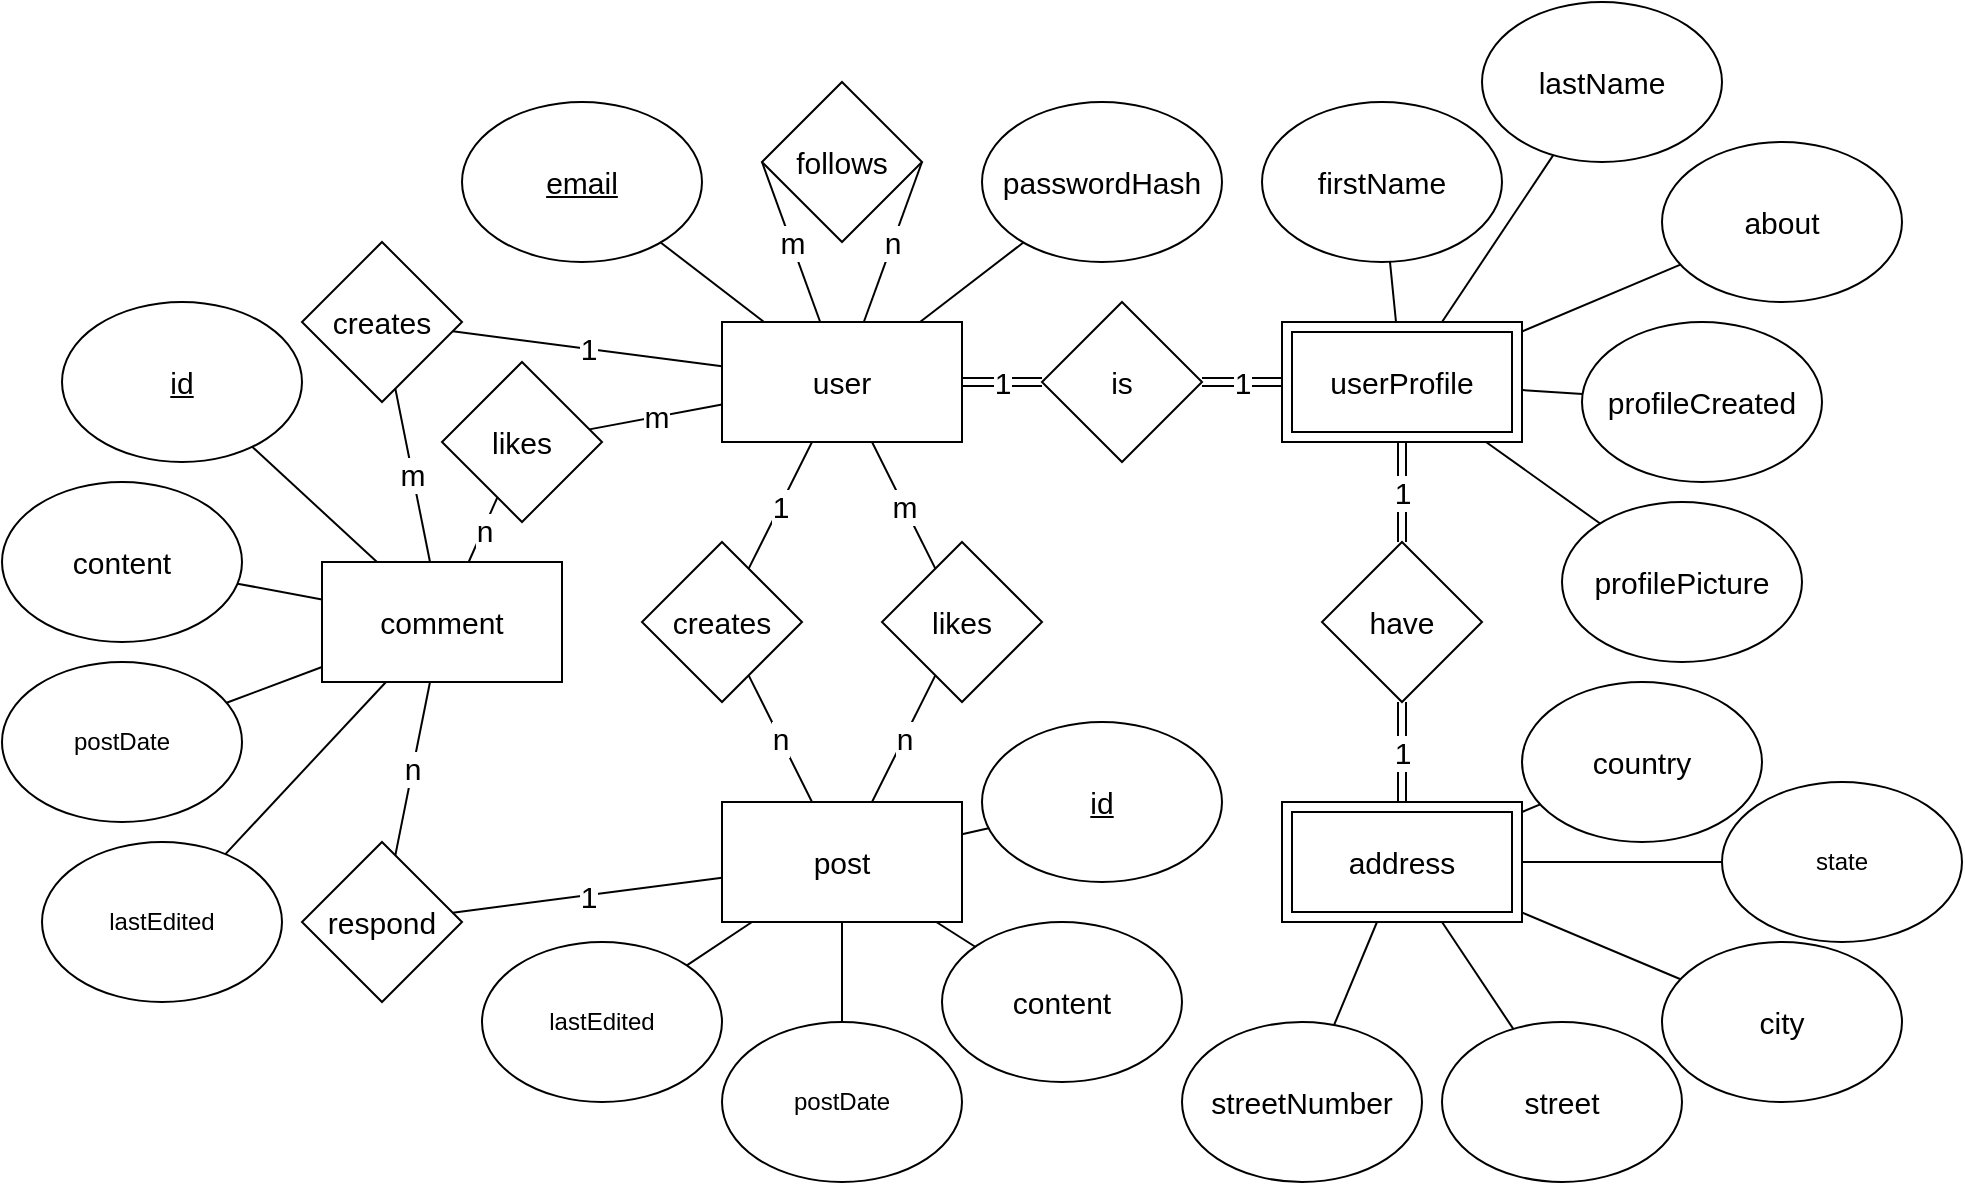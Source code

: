 <mxfile version="14.4.6" type="github">
  <diagram id="MEJKP9v4bqbGwgVvIlsf" name="Page-1">
    <mxGraphModel dx="1186" dy="730" grid="1" gridSize="10" guides="1" tooltips="1" connect="1" arrows="1" fold="1" page="1" pageScale="1" pageWidth="2000" pageHeight="2000" math="0" shadow="0">
      <root>
        <mxCell id="0" />
        <mxCell id="1" parent="0" />
        <mxCell id="7tLrLcJMLmvO0vqBCrBO-10" value="m" style="edgeStyle=none;orthogonalLoop=1;jettySize=auto;html=1;endArrow=none;fontSize=15;" edge="1" parent="1" source="7tLrLcJMLmvO0vqBCrBO-4" target="7tLrLcJMLmvO0vqBCrBO-9">
          <mxGeometry relative="1" as="geometry" />
        </mxCell>
        <mxCell id="7tLrLcJMLmvO0vqBCrBO-14" value="n" style="edgeStyle=none;orthogonalLoop=1;jettySize=auto;html=1;endArrow=none;entryX=1;entryY=0.5;entryDx=0;entryDy=0;fontSize=15;" edge="1" parent="1" source="7tLrLcJMLmvO0vqBCrBO-4" target="7tLrLcJMLmvO0vqBCrBO-13">
          <mxGeometry relative="1" as="geometry">
            <mxPoint x="670" y="230" as="targetPoint" />
          </mxGeometry>
        </mxCell>
        <mxCell id="7tLrLcJMLmvO0vqBCrBO-33" value="1" style="edgeStyle=none;orthogonalLoop=1;jettySize=auto;html=1;endArrow=none;fontSize=15;" edge="1" parent="1" source="7tLrLcJMLmvO0vqBCrBO-4" target="7tLrLcJMLmvO0vqBCrBO-27">
          <mxGeometry relative="1" as="geometry" />
        </mxCell>
        <mxCell id="7tLrLcJMLmvO0vqBCrBO-52" style="edgeStyle=none;orthogonalLoop=1;jettySize=auto;html=1;endArrow=none;fontSize=15;" edge="1" parent="1" source="7tLrLcJMLmvO0vqBCrBO-4" target="7tLrLcJMLmvO0vqBCrBO-53">
          <mxGeometry relative="1" as="geometry">
            <mxPoint x="730" y="230" as="targetPoint" />
          </mxGeometry>
        </mxCell>
        <mxCell id="7tLrLcJMLmvO0vqBCrBO-4" value="user" style="rounded=0;whiteSpace=wrap;html=1;fontSize=15;" vertex="1" parent="1">
          <mxGeometry x="560" y="290" width="120" height="60" as="geometry" />
        </mxCell>
        <mxCell id="7tLrLcJMLmvO0vqBCrBO-11" value="n" style="edgeStyle=none;orthogonalLoop=1;jettySize=auto;html=1;endArrow=none;fontSize=15;" edge="1" parent="1" source="7tLrLcJMLmvO0vqBCrBO-5" target="7tLrLcJMLmvO0vqBCrBO-6">
          <mxGeometry relative="1" as="geometry" />
        </mxCell>
        <mxCell id="7tLrLcJMLmvO0vqBCrBO-12" value="n" style="edgeStyle=none;orthogonalLoop=1;jettySize=auto;html=1;endArrow=none;fontSize=15;" edge="1" parent="1" source="7tLrLcJMLmvO0vqBCrBO-5" target="7tLrLcJMLmvO0vqBCrBO-9">
          <mxGeometry relative="1" as="geometry" />
        </mxCell>
        <mxCell id="7tLrLcJMLmvO0vqBCrBO-78" value="" style="edgeStyle=none;orthogonalLoop=1;jettySize=auto;html=1;endArrow=none;fontSize=15;" edge="1" parent="1" source="7tLrLcJMLmvO0vqBCrBO-5" target="7tLrLcJMLmvO0vqBCrBO-77">
          <mxGeometry relative="1" as="geometry" />
        </mxCell>
        <mxCell id="7tLrLcJMLmvO0vqBCrBO-80" value="" style="edgeStyle=none;orthogonalLoop=1;jettySize=auto;html=1;endArrow=none;fontSize=15;" edge="1" parent="1" source="7tLrLcJMLmvO0vqBCrBO-5" target="7tLrLcJMLmvO0vqBCrBO-79">
          <mxGeometry relative="1" as="geometry" />
        </mxCell>
        <mxCell id="7tLrLcJMLmvO0vqBCrBO-82" style="edgeStyle=none;orthogonalLoop=1;jettySize=auto;html=1;endArrow=none;fontSize=15;" edge="1" parent="1" source="7tLrLcJMLmvO0vqBCrBO-5" target="7tLrLcJMLmvO0vqBCrBO-83">
          <mxGeometry relative="1" as="geometry">
            <mxPoint x="600" y="660" as="targetPoint" />
          </mxGeometry>
        </mxCell>
        <mxCell id="7tLrLcJMLmvO0vqBCrBO-84" style="edgeStyle=none;orthogonalLoop=1;jettySize=auto;html=1;endArrow=none;fontSize=15;" edge="1" parent="1" source="7tLrLcJMLmvO0vqBCrBO-5" target="7tLrLcJMLmvO0vqBCrBO-85">
          <mxGeometry relative="1" as="geometry">
            <mxPoint x="480" y="650" as="targetPoint" />
          </mxGeometry>
        </mxCell>
        <mxCell id="7tLrLcJMLmvO0vqBCrBO-5" value="post" style="rounded=0;whiteSpace=wrap;html=1;fontSize=15;" vertex="1" parent="1">
          <mxGeometry x="560" y="530" width="120" height="60" as="geometry" />
        </mxCell>
        <mxCell id="7tLrLcJMLmvO0vqBCrBO-6" value="creates" style="rhombus;whiteSpace=wrap;html=1;rounded=0;fontSize=15;" vertex="1" parent="1">
          <mxGeometry x="520" y="400" width="80" height="80" as="geometry" />
        </mxCell>
        <mxCell id="7tLrLcJMLmvO0vqBCrBO-8" value="1" style="endArrow=none;html=1;fontSize=15;" edge="1" parent="1" source="7tLrLcJMLmvO0vqBCrBO-6" target="7tLrLcJMLmvO0vqBCrBO-4">
          <mxGeometry width="50" height="50" relative="1" as="geometry">
            <mxPoint x="770" y="660" as="sourcePoint" />
            <mxPoint x="820" y="610" as="targetPoint" />
          </mxGeometry>
        </mxCell>
        <mxCell id="7tLrLcJMLmvO0vqBCrBO-9" value="likes" style="rhombus;whiteSpace=wrap;html=1;rounded=0;fontSize=15;" vertex="1" parent="1">
          <mxGeometry x="640" y="400" width="80" height="80" as="geometry" />
        </mxCell>
        <mxCell id="7tLrLcJMLmvO0vqBCrBO-15" value="m" style="edgeStyle=none;orthogonalLoop=1;jettySize=auto;html=1;endArrow=none;exitX=0;exitY=0.5;exitDx=0;exitDy=0;fontSize=15;" edge="1" parent="1" source="7tLrLcJMLmvO0vqBCrBO-13" target="7tLrLcJMLmvO0vqBCrBO-4">
          <mxGeometry relative="1" as="geometry" />
        </mxCell>
        <mxCell id="7tLrLcJMLmvO0vqBCrBO-13" value="follows" style="rhombus;whiteSpace=wrap;html=1;rounded=0;fontSize=15;" vertex="1" parent="1">
          <mxGeometry x="580" y="170" width="80" height="80" as="geometry" />
        </mxCell>
        <mxCell id="7tLrLcJMLmvO0vqBCrBO-21" value="1" style="edgeStyle=none;orthogonalLoop=1;jettySize=auto;html=1;endArrow=none;fontSize=15;shape=link;" edge="1" parent="1" source="7tLrLcJMLmvO0vqBCrBO-16" target="7tLrLcJMLmvO0vqBCrBO-19">
          <mxGeometry relative="1" as="geometry" />
        </mxCell>
        <mxCell id="7tLrLcJMLmvO0vqBCrBO-45" value="1" style="edgeStyle=none;orthogonalLoop=1;jettySize=auto;html=1;endArrow=none;fontSize=15;shape=link;" edge="1" parent="1" source="7tLrLcJMLmvO0vqBCrBO-16" target="7tLrLcJMLmvO0vqBCrBO-44">
          <mxGeometry relative="1" as="geometry" />
        </mxCell>
        <mxCell id="7tLrLcJMLmvO0vqBCrBO-55" value="" style="edgeStyle=none;orthogonalLoop=1;jettySize=auto;html=1;endArrow=none;fontSize=15;" edge="1" parent="1" source="7tLrLcJMLmvO0vqBCrBO-16" target="7tLrLcJMLmvO0vqBCrBO-54">
          <mxGeometry relative="1" as="geometry" />
        </mxCell>
        <mxCell id="7tLrLcJMLmvO0vqBCrBO-57" style="edgeStyle=none;orthogonalLoop=1;jettySize=auto;html=1;endArrow=none;fontSize=15;" edge="1" parent="1" source="7tLrLcJMLmvO0vqBCrBO-16" target="7tLrLcJMLmvO0vqBCrBO-58">
          <mxGeometry relative="1" as="geometry">
            <mxPoint x="1050" y="260" as="targetPoint" />
          </mxGeometry>
        </mxCell>
        <mxCell id="7tLrLcJMLmvO0vqBCrBO-59" style="edgeStyle=none;orthogonalLoop=1;jettySize=auto;html=1;endArrow=none;fontSize=15;" edge="1" parent="1" source="7tLrLcJMLmvO0vqBCrBO-16" target="7tLrLcJMLmvO0vqBCrBO-60">
          <mxGeometry relative="1" as="geometry">
            <mxPoint x="1040" y="340" as="targetPoint" />
          </mxGeometry>
        </mxCell>
        <mxCell id="7tLrLcJMLmvO0vqBCrBO-16" value="userProfile" style="shape=ext;margin=3;double=1;whiteSpace=wrap;html=1;align=center;fontSize=15;" vertex="1" parent="1">
          <mxGeometry x="840" y="290" width="120" height="60" as="geometry" />
        </mxCell>
        <mxCell id="7tLrLcJMLmvO0vqBCrBO-47" value="1" style="edgeStyle=none;shape=link;orthogonalLoop=1;jettySize=auto;html=1;endArrow=none;fontSize=15;" edge="1" parent="1" source="7tLrLcJMLmvO0vqBCrBO-19" target="7tLrLcJMLmvO0vqBCrBO-4">
          <mxGeometry relative="1" as="geometry" />
        </mxCell>
        <mxCell id="7tLrLcJMLmvO0vqBCrBO-19" value="is" style="rhombus;whiteSpace=wrap;html=1;rounded=0;fontSize=15;" vertex="1" parent="1">
          <mxGeometry x="720" y="280" width="80" height="80" as="geometry" />
        </mxCell>
        <mxCell id="7tLrLcJMLmvO0vqBCrBO-46" value="1" style="edgeStyle=none;orthogonalLoop=1;jettySize=auto;html=1;endArrow=none;fontSize=15;shape=link;" edge="1" parent="1" source="7tLrLcJMLmvO0vqBCrBO-48" target="7tLrLcJMLmvO0vqBCrBO-44">
          <mxGeometry relative="1" as="geometry">
            <mxPoint x="900" y="530" as="sourcePoint" />
          </mxGeometry>
        </mxCell>
        <mxCell id="7tLrLcJMLmvO0vqBCrBO-29" value="n" style="edgeStyle=none;orthogonalLoop=1;jettySize=auto;html=1;endArrow=none;fontSize=15;" edge="1" parent="1" source="7tLrLcJMLmvO0vqBCrBO-25" target="7tLrLcJMLmvO0vqBCrBO-28">
          <mxGeometry relative="1" as="geometry" />
        </mxCell>
        <mxCell id="7tLrLcJMLmvO0vqBCrBO-87" value="" style="edgeStyle=none;orthogonalLoop=1;jettySize=auto;html=1;endArrow=none;fontSize=15;" edge="1" parent="1" source="7tLrLcJMLmvO0vqBCrBO-25" target="7tLrLcJMLmvO0vqBCrBO-86">
          <mxGeometry relative="1" as="geometry" />
        </mxCell>
        <mxCell id="7tLrLcJMLmvO0vqBCrBO-89" value="" style="edgeStyle=none;orthogonalLoop=1;jettySize=auto;html=1;endArrow=none;fontSize=15;" edge="1" parent="1" source="7tLrLcJMLmvO0vqBCrBO-25" target="7tLrLcJMLmvO0vqBCrBO-88">
          <mxGeometry relative="1" as="geometry" />
        </mxCell>
        <mxCell id="7tLrLcJMLmvO0vqBCrBO-90" style="edgeStyle=none;orthogonalLoop=1;jettySize=auto;html=1;endArrow=none;fontSize=15;" edge="1" parent="1" source="7tLrLcJMLmvO0vqBCrBO-25" target="7tLrLcJMLmvO0vqBCrBO-91">
          <mxGeometry relative="1" as="geometry">
            <mxPoint x="260" y="520" as="targetPoint" />
          </mxGeometry>
        </mxCell>
        <mxCell id="7tLrLcJMLmvO0vqBCrBO-92" style="edgeStyle=none;orthogonalLoop=1;jettySize=auto;html=1;endArrow=none;fontSize=15;" edge="1" parent="1" source="7tLrLcJMLmvO0vqBCrBO-25" target="7tLrLcJMLmvO0vqBCrBO-93">
          <mxGeometry relative="1" as="geometry">
            <mxPoint x="290" y="580" as="targetPoint" />
          </mxGeometry>
        </mxCell>
        <mxCell id="7tLrLcJMLmvO0vqBCrBO-25" value="comment" style="rounded=0;whiteSpace=wrap;html=1;fontSize=15;" vertex="1" parent="1">
          <mxGeometry x="360" y="410" width="120" height="60" as="geometry" />
        </mxCell>
        <mxCell id="7tLrLcJMLmvO0vqBCrBO-30" value="m" style="edgeStyle=none;orthogonalLoop=1;jettySize=auto;html=1;endArrow=none;fontSize=15;" edge="1" parent="1" source="7tLrLcJMLmvO0vqBCrBO-27" target="7tLrLcJMLmvO0vqBCrBO-25">
          <mxGeometry relative="1" as="geometry" />
        </mxCell>
        <mxCell id="7tLrLcJMLmvO0vqBCrBO-27" value="creates" style="rhombus;whiteSpace=wrap;html=1;fontSize=15;" vertex="1" parent="1">
          <mxGeometry x="350" y="250" width="80" height="80" as="geometry" />
        </mxCell>
        <mxCell id="7tLrLcJMLmvO0vqBCrBO-32" value="1" style="edgeStyle=none;orthogonalLoop=1;jettySize=auto;html=1;endArrow=none;fontSize=15;" edge="1" parent="1" source="7tLrLcJMLmvO0vqBCrBO-28" target="7tLrLcJMLmvO0vqBCrBO-5">
          <mxGeometry relative="1" as="geometry" />
        </mxCell>
        <mxCell id="7tLrLcJMLmvO0vqBCrBO-28" value="respond" style="rhombus;whiteSpace=wrap;html=1;fontSize=15;" vertex="1" parent="1">
          <mxGeometry x="350" y="550" width="80" height="80" as="geometry" />
        </mxCell>
        <mxCell id="7tLrLcJMLmvO0vqBCrBO-35" value="m" style="edgeStyle=none;orthogonalLoop=1;jettySize=auto;html=1;endArrow=none;fontSize=15;" edge="1" parent="1" target="7tLrLcJMLmvO0vqBCrBO-37" source="7tLrLcJMLmvO0vqBCrBO-4">
          <mxGeometry relative="1" as="geometry">
            <mxPoint x="610" y="395" as="sourcePoint" />
          </mxGeometry>
        </mxCell>
        <mxCell id="7tLrLcJMLmvO0vqBCrBO-36" value="n" style="edgeStyle=none;orthogonalLoop=1;jettySize=auto;html=1;endArrow=none;fontSize=15;" edge="1" parent="1" source="7tLrLcJMLmvO0vqBCrBO-37" target="7tLrLcJMLmvO0vqBCrBO-25">
          <mxGeometry relative="1" as="geometry">
            <mxPoint x="445" y="440" as="targetPoint" />
          </mxGeometry>
        </mxCell>
        <mxCell id="7tLrLcJMLmvO0vqBCrBO-37" value="likes" style="rhombus;whiteSpace=wrap;html=1;fontSize=15;" vertex="1" parent="1">
          <mxGeometry x="420" y="310" width="80" height="80" as="geometry" />
        </mxCell>
        <mxCell id="7tLrLcJMLmvO0vqBCrBO-44" value="have" style="rhombus;whiteSpace=wrap;html=1;fontSize=15;" vertex="1" parent="1">
          <mxGeometry x="860" y="400" width="80" height="80" as="geometry" />
        </mxCell>
        <mxCell id="7tLrLcJMLmvO0vqBCrBO-68" value="" style="edgeStyle=none;orthogonalLoop=1;jettySize=auto;html=1;endArrow=none;fontSize=15;" edge="1" parent="1" source="7tLrLcJMLmvO0vqBCrBO-48" target="7tLrLcJMLmvO0vqBCrBO-67">
          <mxGeometry relative="1" as="geometry" />
        </mxCell>
        <mxCell id="7tLrLcJMLmvO0vqBCrBO-69" style="edgeStyle=none;orthogonalLoop=1;jettySize=auto;html=1;endArrow=none;fontSize=15;" edge="1" parent="1" source="7tLrLcJMLmvO0vqBCrBO-48" target="7tLrLcJMLmvO0vqBCrBO-70">
          <mxGeometry relative="1" as="geometry">
            <mxPoint x="1050" y="660" as="targetPoint" />
          </mxGeometry>
        </mxCell>
        <mxCell id="7tLrLcJMLmvO0vqBCrBO-72" value="" style="edgeStyle=none;orthogonalLoop=1;jettySize=auto;html=1;endArrow=none;fontSize=15;" edge="1" parent="1" source="7tLrLcJMLmvO0vqBCrBO-48" target="7tLrLcJMLmvO0vqBCrBO-71">
          <mxGeometry relative="1" as="geometry" />
        </mxCell>
        <mxCell id="7tLrLcJMLmvO0vqBCrBO-74" value="" style="edgeStyle=none;orthogonalLoop=1;jettySize=auto;html=1;endArrow=none;fontSize=15;" edge="1" parent="1" source="7tLrLcJMLmvO0vqBCrBO-48" target="7tLrLcJMLmvO0vqBCrBO-73">
          <mxGeometry relative="1" as="geometry" />
        </mxCell>
        <mxCell id="7tLrLcJMLmvO0vqBCrBO-76" value="" style="edgeStyle=none;orthogonalLoop=1;jettySize=auto;html=1;endArrow=none;fontSize=15;" edge="1" parent="1" source="7tLrLcJMLmvO0vqBCrBO-48" target="7tLrLcJMLmvO0vqBCrBO-75">
          <mxGeometry relative="1" as="geometry" />
        </mxCell>
        <mxCell id="7tLrLcJMLmvO0vqBCrBO-48" value="address" style="shape=ext;margin=3;double=1;whiteSpace=wrap;html=1;align=center;fontSize=15;" vertex="1" parent="1">
          <mxGeometry x="840" y="530" width="120" height="60" as="geometry" />
        </mxCell>
        <mxCell id="7tLrLcJMLmvO0vqBCrBO-51" style="edgeStyle=none;orthogonalLoop=1;jettySize=auto;html=1;endArrow=none;fontSize=15;" edge="1" parent="1" source="7tLrLcJMLmvO0vqBCrBO-49" target="7tLrLcJMLmvO0vqBCrBO-4">
          <mxGeometry relative="1" as="geometry" />
        </mxCell>
        <mxCell id="7tLrLcJMLmvO0vqBCrBO-49" value="&lt;u&gt;email&lt;/u&gt;" style="ellipse;whiteSpace=wrap;html=1;fontSize=15;" vertex="1" parent="1">
          <mxGeometry x="430" y="180" width="120" height="80" as="geometry" />
        </mxCell>
        <mxCell id="7tLrLcJMLmvO0vqBCrBO-53" value="passwordHash" style="ellipse;whiteSpace=wrap;html=1;fontSize=15;" vertex="1" parent="1">
          <mxGeometry x="690" y="180" width="120" height="80" as="geometry" />
        </mxCell>
        <mxCell id="7tLrLcJMLmvO0vqBCrBO-54" value="firstName" style="ellipse;whiteSpace=wrap;html=1;fontSize=15;" vertex="1" parent="1">
          <mxGeometry x="830" y="180" width="120" height="80" as="geometry" />
        </mxCell>
        <mxCell id="7tLrLcJMLmvO0vqBCrBO-58" value="lastName" style="ellipse;whiteSpace=wrap;html=1;fontSize=15;" vertex="1" parent="1">
          <mxGeometry x="940" y="130" width="120" height="80" as="geometry" />
        </mxCell>
        <mxCell id="7tLrLcJMLmvO0vqBCrBO-60" value="profileCreated" style="ellipse;whiteSpace=wrap;html=1;fontSize=15;" vertex="1" parent="1">
          <mxGeometry x="990" y="290" width="120" height="80" as="geometry" />
        </mxCell>
        <mxCell id="7tLrLcJMLmvO0vqBCrBO-62" style="edgeStyle=none;orthogonalLoop=1;jettySize=auto;html=1;endArrow=none;fontSize=15;" edge="1" parent="1" source="7tLrLcJMLmvO0vqBCrBO-61" target="7tLrLcJMLmvO0vqBCrBO-16">
          <mxGeometry relative="1" as="geometry" />
        </mxCell>
        <mxCell id="7tLrLcJMLmvO0vqBCrBO-61" value="profilePicture" style="ellipse;whiteSpace=wrap;html=1;fontSize=15;" vertex="1" parent="1">
          <mxGeometry x="980" y="380" width="120" height="80" as="geometry" />
        </mxCell>
        <mxCell id="7tLrLcJMLmvO0vqBCrBO-64" style="edgeStyle=none;orthogonalLoop=1;jettySize=auto;html=1;endArrow=none;fontSize=15;" edge="1" parent="1" source="7tLrLcJMLmvO0vqBCrBO-63" target="7tLrLcJMLmvO0vqBCrBO-16">
          <mxGeometry relative="1" as="geometry" />
        </mxCell>
        <mxCell id="7tLrLcJMLmvO0vqBCrBO-63" value="about" style="ellipse;whiteSpace=wrap;html=1;fontSize=15;" vertex="1" parent="1">
          <mxGeometry x="1030" y="200" width="120" height="80" as="geometry" />
        </mxCell>
        <mxCell id="7tLrLcJMLmvO0vqBCrBO-67" value="country" style="ellipse;whiteSpace=wrap;html=1;fontSize=15;" vertex="1" parent="1">
          <mxGeometry x="960" y="470" width="120" height="80" as="geometry" />
        </mxCell>
        <mxCell id="7tLrLcJMLmvO0vqBCrBO-70" value="state" style="ellipse;whiteSpace=wrap;html=1;" vertex="1" parent="1">
          <mxGeometry x="1060" y="520" width="120" height="80" as="geometry" />
        </mxCell>
        <mxCell id="7tLrLcJMLmvO0vqBCrBO-71" value="city" style="ellipse;whiteSpace=wrap;html=1;fontSize=15;" vertex="1" parent="1">
          <mxGeometry x="1030" y="600" width="120" height="80" as="geometry" />
        </mxCell>
        <mxCell id="7tLrLcJMLmvO0vqBCrBO-73" value="street" style="ellipse;whiteSpace=wrap;html=1;fontSize=15;" vertex="1" parent="1">
          <mxGeometry x="920" y="640" width="120" height="80" as="geometry" />
        </mxCell>
        <mxCell id="7tLrLcJMLmvO0vqBCrBO-75" value="streetNumber" style="ellipse;whiteSpace=wrap;html=1;fontSize=15;" vertex="1" parent="1">
          <mxGeometry x="790" y="640" width="120" height="80" as="geometry" />
        </mxCell>
        <mxCell id="7tLrLcJMLmvO0vqBCrBO-77" value="&lt;u&gt;id&lt;/u&gt;" style="ellipse;whiteSpace=wrap;html=1;rounded=0;fontSize=15;" vertex="1" parent="1">
          <mxGeometry x="690" y="490" width="120" height="80" as="geometry" />
        </mxCell>
        <mxCell id="7tLrLcJMLmvO0vqBCrBO-79" value="content" style="ellipse;whiteSpace=wrap;html=1;rounded=0;fontSize=15;" vertex="1" parent="1">
          <mxGeometry x="670" y="590" width="120" height="80" as="geometry" />
        </mxCell>
        <mxCell id="7tLrLcJMLmvO0vqBCrBO-83" value="postDate" style="ellipse;whiteSpace=wrap;html=1;" vertex="1" parent="1">
          <mxGeometry x="560" y="640" width="120" height="80" as="geometry" />
        </mxCell>
        <mxCell id="7tLrLcJMLmvO0vqBCrBO-85" value="lastEdited" style="ellipse;whiteSpace=wrap;html=1;" vertex="1" parent="1">
          <mxGeometry x="440" y="600" width="120" height="80" as="geometry" />
        </mxCell>
        <mxCell id="7tLrLcJMLmvO0vqBCrBO-86" value="&lt;u&gt;id&lt;/u&gt;" style="ellipse;whiteSpace=wrap;html=1;rounded=0;fontSize=15;" vertex="1" parent="1">
          <mxGeometry x="230" y="280" width="120" height="80" as="geometry" />
        </mxCell>
        <mxCell id="7tLrLcJMLmvO0vqBCrBO-88" value="content" style="ellipse;whiteSpace=wrap;html=1;rounded=0;fontSize=15;" vertex="1" parent="1">
          <mxGeometry x="200" y="370" width="120" height="80" as="geometry" />
        </mxCell>
        <mxCell id="7tLrLcJMLmvO0vqBCrBO-91" value="postDate" style="ellipse;whiteSpace=wrap;html=1;" vertex="1" parent="1">
          <mxGeometry x="200" y="460" width="120" height="80" as="geometry" />
        </mxCell>
        <mxCell id="7tLrLcJMLmvO0vqBCrBO-93" value="lastEdited" style="ellipse;whiteSpace=wrap;html=1;" vertex="1" parent="1">
          <mxGeometry x="220" y="550" width="120" height="80" as="geometry" />
        </mxCell>
      </root>
    </mxGraphModel>
  </diagram>
</mxfile>
